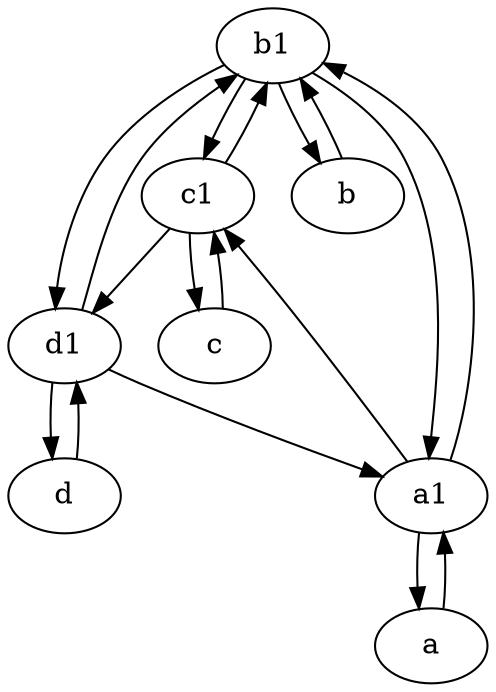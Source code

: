 digraph  {
	b1 [pos="45,20!"];
	c1 [pos="30,15!"];
	a [pos="40,10!"];
	d1 [pos="25,30!"];
	b [pos="50,20!"];
	a1 [pos="40,15!"];
	c [pos="20,10!"];
	d [pos="20,30!"];
	a1 -> b1;
	b1 -> c1;
	c -> c1;
	b -> b1;
	d -> d1;
	a1 -> c1;
	a -> a1;
	b1 -> a1;
	a1 -> a;
	c1 -> b1;
	d1 -> a1;
	b1 -> d1;
	c1 -> c;
	b1 -> b;
	d1 -> b1;
	d1 -> d;
	c1 -> d1;

	}